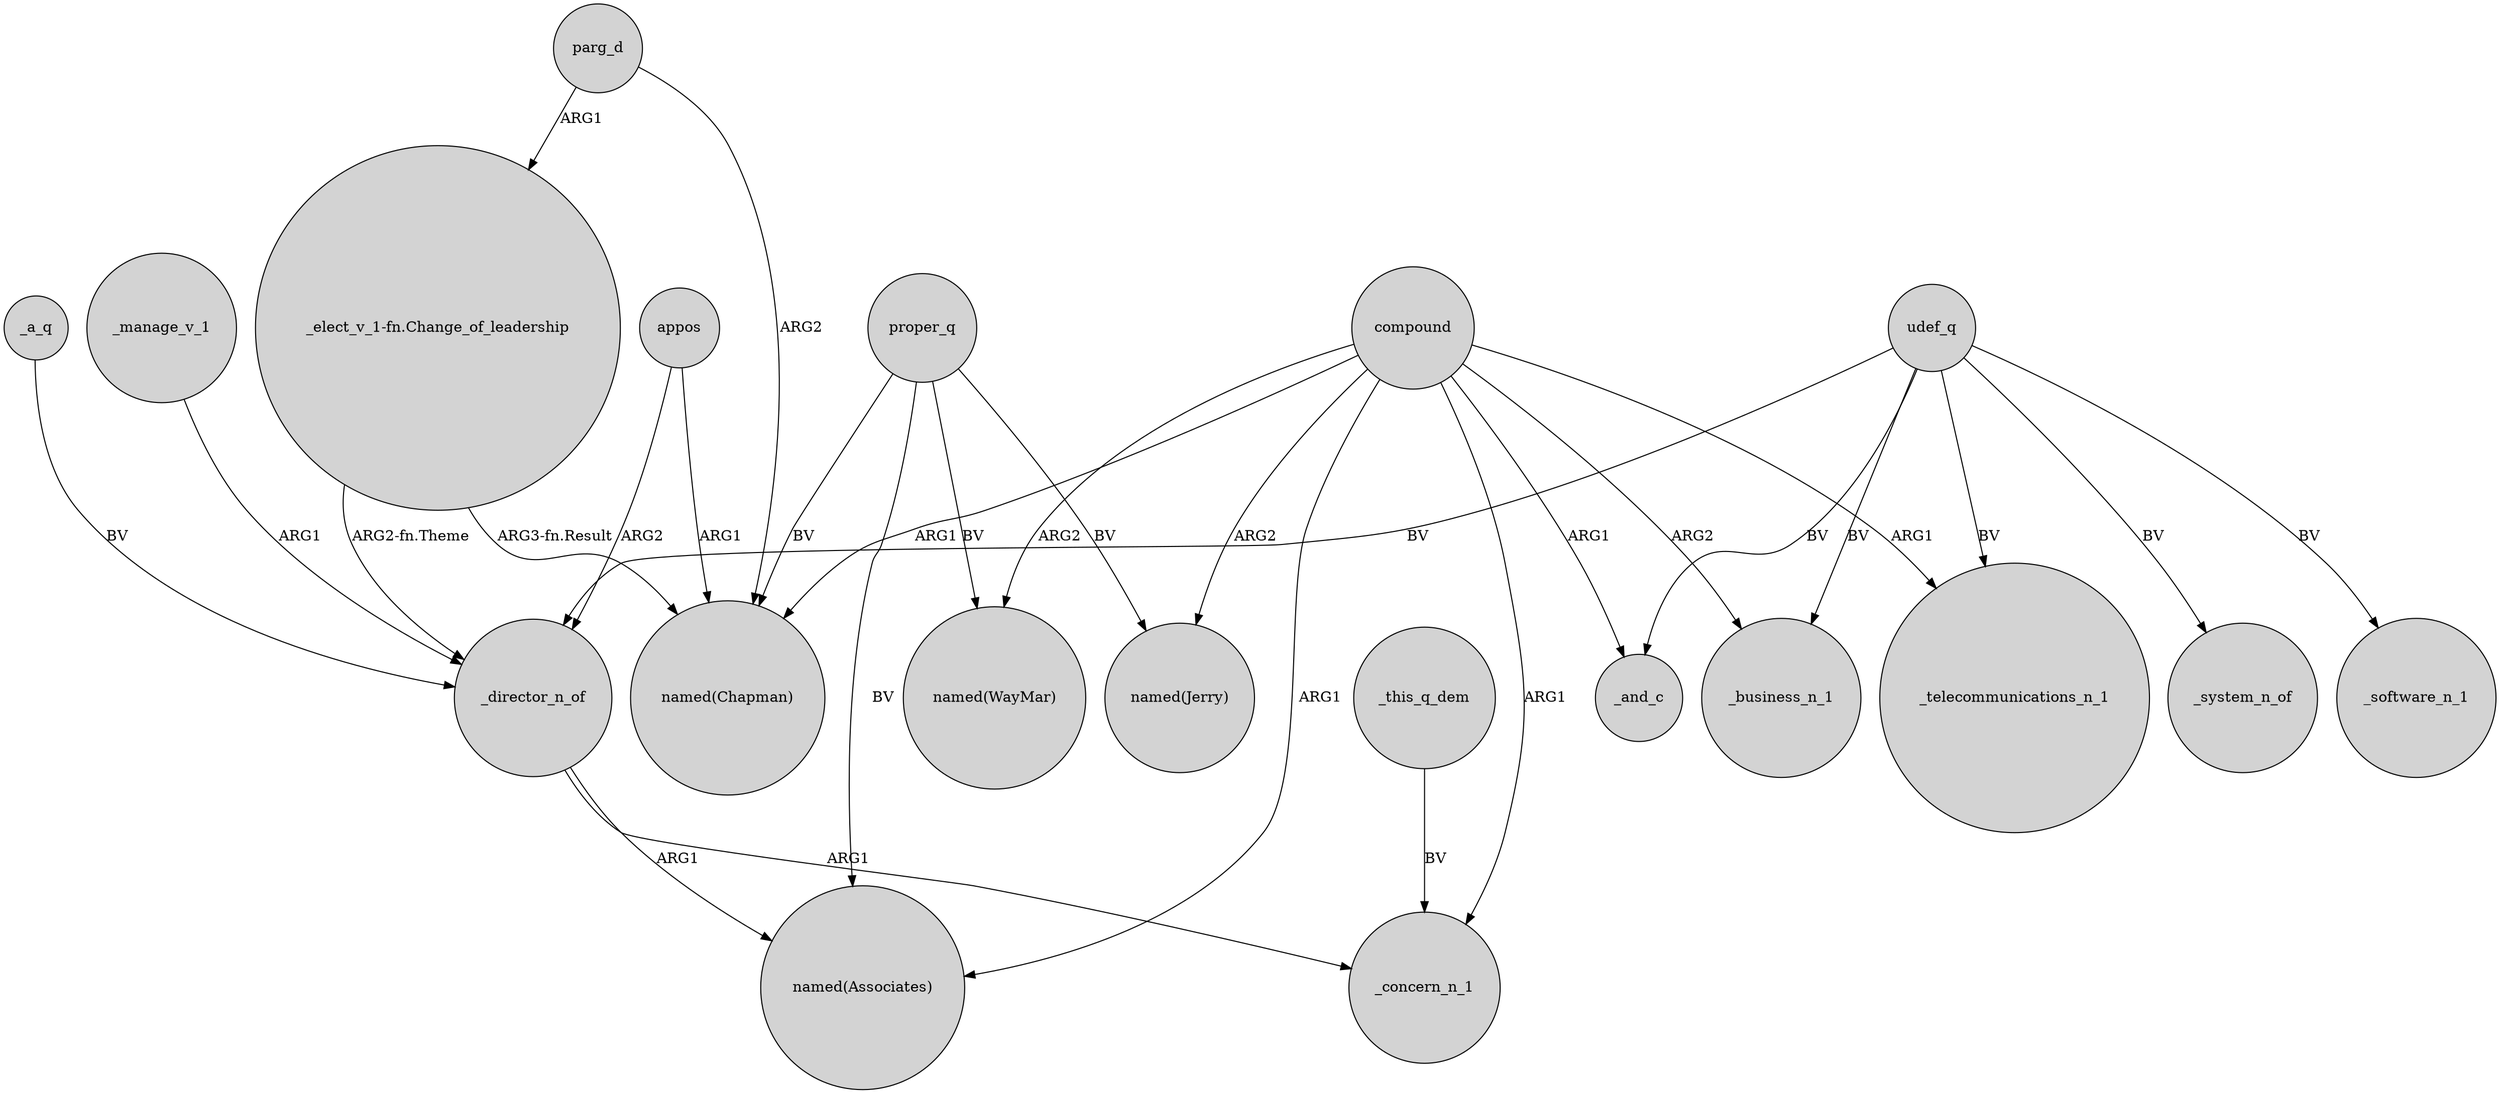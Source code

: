 digraph {
	node [shape=circle style=filled]
	udef_q -> _software_n_1 [label=BV]
	_manage_v_1 -> _director_n_of [label=ARG1]
	_director_n_of -> _concern_n_1 [label=ARG1]
	_director_n_of -> "named(Associates)" [label=ARG1]
	_this_q_dem -> _concern_n_1 [label=BV]
	parg_d -> "named(Chapman)" [label=ARG2]
	udef_q -> _system_n_of [label=BV]
	parg_d -> "_elect_v_1-fn.Change_of_leadership" [label=ARG1]
	proper_q -> "named(Chapman)" [label=BV]
	compound -> "named(Jerry)" [label=ARG2]
	compound -> _telecommunications_n_1 [label=ARG1]
	_a_q -> _director_n_of [label=BV]
	compound -> _and_c [label=ARG1]
	udef_q -> _telecommunications_n_1 [label=BV]
	compound -> _business_n_1 [label=ARG2]
	"_elect_v_1-fn.Change_of_leadership" -> _director_n_of [label="ARG2-fn.Theme"]
	proper_q -> "named(Jerry)" [label=BV]
	udef_q -> _business_n_1 [label=BV]
	compound -> "named(Associates)" [label=ARG1]
	compound -> "named(Chapman)" [label=ARG1]
	proper_q -> "named(Associates)" [label=BV]
	udef_q -> _and_c [label=BV]
	appos -> "named(Chapman)" [label=ARG1]
	appos -> _director_n_of [label=ARG2]
	compound -> _concern_n_1 [label=ARG1]
	udef_q -> _director_n_of [label=BV]
	proper_q -> "named(WayMar)" [label=BV]
	"_elect_v_1-fn.Change_of_leadership" -> "named(Chapman)" [label="ARG3-fn.Result"]
	compound -> "named(WayMar)" [label=ARG2]
}
